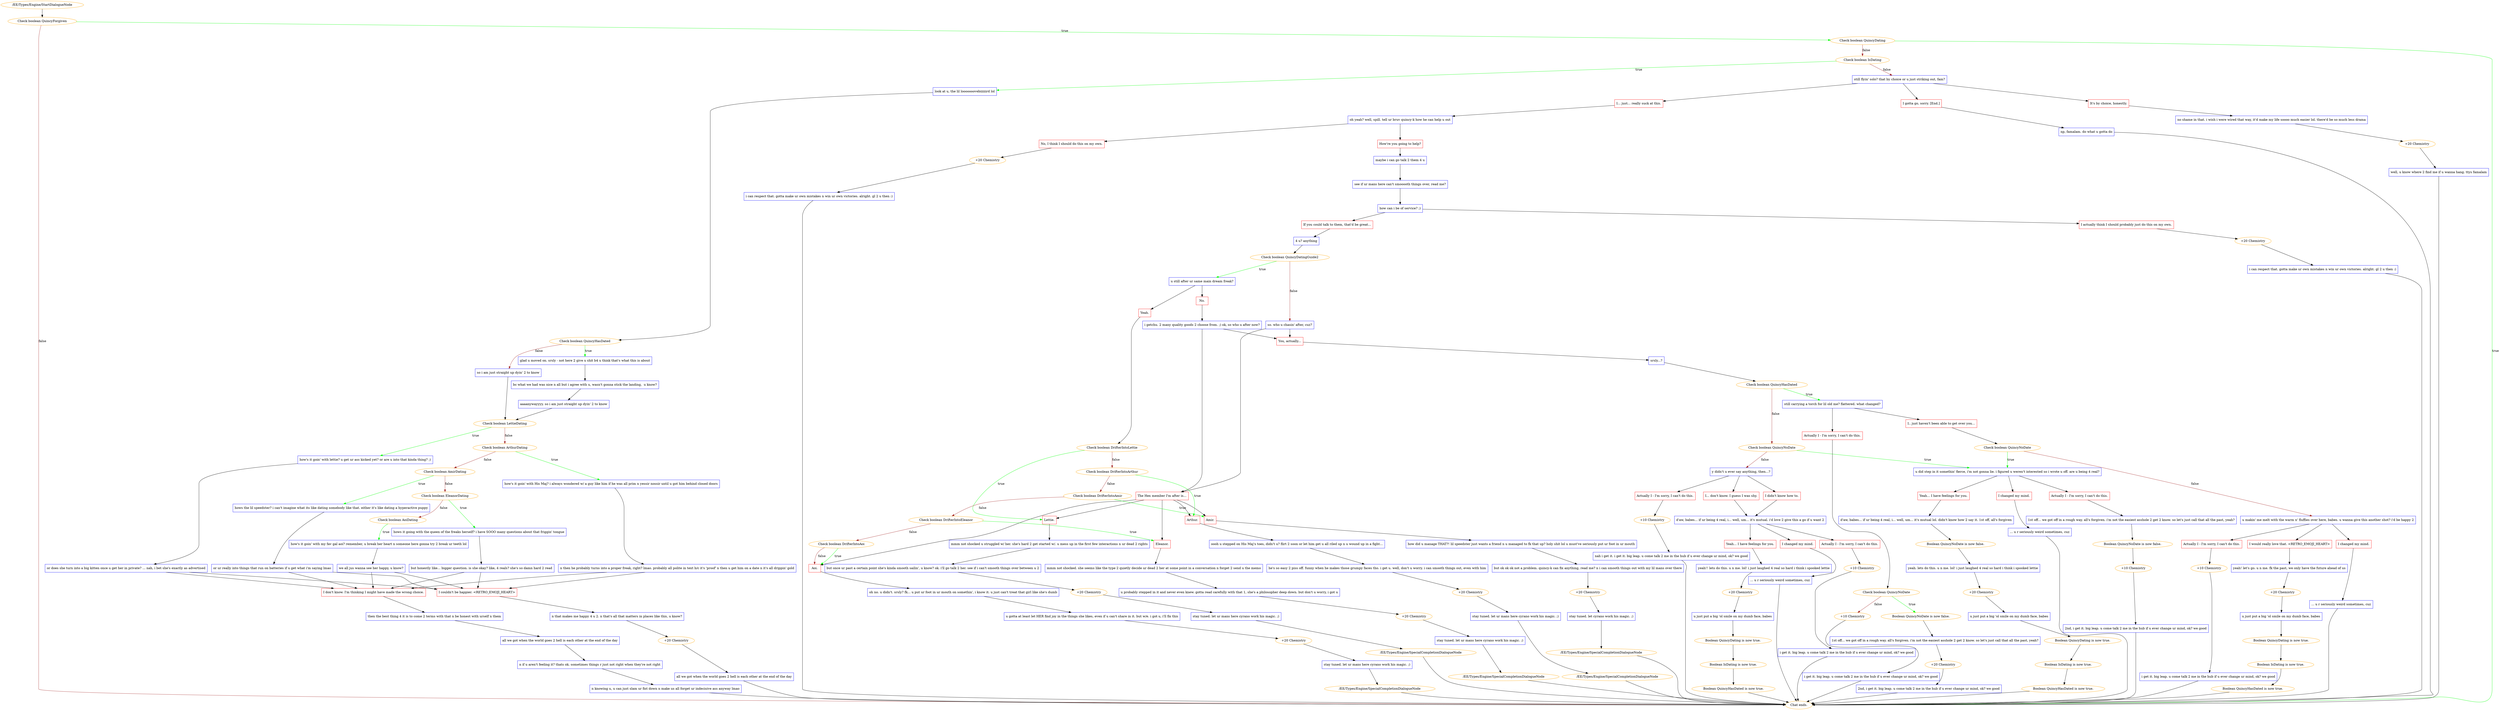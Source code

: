 digraph {
	3188 [label="/EE/Types/Engine/StartDialogueNode",color=orange];
		3188 -> 3189;
	3189 [label="Check boolean QuincyForgiven",color=orange];
		3189 -> 3190 [label=true,color=green];
		3189 -> "Chat ends." [label=false,color=brown];
	3190 [label="Check boolean QuincyDating",color=orange];
		3190 -> "Chat ends." [label=true,color=green];
		3190 -> 3191 [label=false,color=brown];
	"Chat ends." [color=orange];
	"Chat ends." [color=orange];
	3191 [label="Check boolean IsDating",color=orange];
		3191 -> 3194 [label=true,color=green];
		3191 -> 3195 [label=false,color=brown];
	3194 [label="look at u, the lil looooooovebiiiiiird lol",shape=box,color=blue];
		3194 -> 3196;
	3195 [label="still flyin' solo? that by choice or u just striking out, fam?",shape=box,color=blue];
		3195 -> 3228;
		3195 -> 3229;
		3195 -> 3230;
	3196 [label="Check boolean QuincyHasDated",color=orange];
		3196 -> 3197 [label=true,color=green];
		3196 -> 3198 [label=false,color=brown];
	3228 [label="It's by choice, honestly.",shape=box,color=red];
		3228 -> 3231;
	3229 [label="I... just... really suck at this.",shape=box,color=red];
		3229 -> 3235;
	3230 [label="I gotta go, sorry. [End.]",shape=box,color=red];
		3230 -> 3240;
	3197 [label="glad u moved on. srsly - not here 2 give u shit b4 u think that's what this is about",shape=box,color=blue];
		3197 -> 3199;
	3198 [label="so i am just straight up dyin' 2 to know",shape=box,color=blue];
		3198 -> 3201;
	3231 [label="no shame in that. i wish i were wired that way, it'd make my life soooo much easier lol. there'd be so much less drama",shape=box,color=blue];
		3231 -> 3232;
	3235 [label="oh yeah? well, spill. tell ur bruv quincy-k how he can help u out",shape=box,color=blue];
		3235 -> 3237;
		3235 -> 3236;
	3240 [label="np, famalam. do what u gotta do",shape=box,color=blue];
		3240 -> "Chat ends.";
	3199 [label="bc what we had was nice n all but i agree with u, wasn't gonna stick the landing,  u know?",shape=box,color=blue];
		3199 -> 3200;
	3201 [label="Check boolean LettieDating",color=orange];
		3201 -> 3206 [label=true,color=green];
		3201 -> 3202 [label=false,color=brown];
	3232 [label="+20 Chemistry",color=orange];
		3232 -> 3233;
	3237 [label="How're you going to help?",shape=box,color=red];
		3237 -> 3244;
	3236 [label="No, I think I should do this on my own.",shape=box,color=red];
		3236 -> 3238;
	"Chat ends." [color=orange];
	3200 [label="aaaanywayyyy. so i am just straight up dyin' 2 to know",shape=box,color=blue];
		3200 -> 3201;
	3206 [label="how's it goin' with lettie? u get ur ass kicked yet? or are u into that kinda thing? ;)",shape=box,color=blue];
		3206 -> 3207;
	3202 [label="Check boolean ArthurDating",color=orange];
		3202 -> 3208 [label=true,color=green];
		3202 -> 3203 [label=false,color=brown];
	3233 [label="well, u know where 2 find me if u wanna hang. ttys famalam",shape=box,color=blue];
		3233 -> "Chat ends.";
	3244 [label="maybe i can go talk 2 them 4 u",shape=box,color=blue];
		3244 -> 3245;
	3238 [label="+20 Chemistry",color=orange];
		3238 -> 3242;
	3207 [label="or does she turn into a big kitten once u get her in private? ... nah, i bet she's exactly as advertised",shape=box,color=blue];
		3207 -> 3216;
		3207 -> 3217;
	3208 [label="how's it goin' with His Maj? i always wondered w/ a guy like him if he was all prim n yessir nossir until u got him behind closed doors",shape=box,color=blue];
		3208 -> 3209;
	3203 [label="Check boolean AmirDating",color=orange];
		3203 -> 3210 [label=true,color=green];
		3203 -> 3204 [label=false,color=brown];
	"Chat ends." [color=orange];
	3245 [label="see if ur mans here can't smooooth things over, read me?",shape=box,color=blue];
		3245 -> 3246;
	3242 [label="i can respect that. gotta make ur own mistakes n win ur own victories. alright. gl 2 u then :)",shape=box,color=blue];
		3242 -> "Chat ends.";
	3216 [label="I couldn't be happier. <RETRO_EMOJI_HEART>",shape=box,color=red];
		3216 -> 3218;
	3217 [label="I don't know. I'm thinking I might have made the wrong choice.",shape=box,color=red];
		3217 -> 3222;
	3209 [label="n then he probably turns into a proper freak, right? lmao. probably all polite in text b/c it's 'proof' n then u get him on a date n it's all drippin' gold",shape=box,color=blue];
		3209 -> 3216;
		3209 -> 3217;
	3210 [label="hows the lil speedster? i can't imagine what its like dating somebody like that. either it's like dating a hyperactive puppy",shape=box,color=blue];
		3210 -> 3213;
	3204 [label="Check boolean EleanorDating",color=orange];
		3204 -> 3212 [label=true,color=green];
		3204 -> 3205 [label=false,color=brown];
	3246 [label="how can i be of service? ;)",shape=box,color=blue];
		3246 -> 3247;
		3246 -> 3248;
	"Chat ends." [color=orange];
	3218 [label="n that makes me happy 4 u 2. n that's all that matters in places like this, u know?",shape=box,color=blue];
		3218 -> 3220;
	3222 [label="then the best thing 4 it is to come 2 terms with that n be honest with urself n them",shape=box,color=blue];
		3222 -> 3223;
	3213 [label="or ur really into things that run on batteries if u get what i'm saying lmao",shape=box,color=blue];
		3213 -> 3216;
		3213 -> 3217;
	3212 [label="hows it going with the queen of the freaks herself? i have SOOO many questions about that friggin' tongue",shape=box,color=blue];
		3212 -> 3211;
	3205 [label="Check boolean AoiDating",color=orange];
		3205 -> 3214 [label=true,color=green];
	3247 [label="If you could talk to them, that'd be great...",shape=box,color=red];
		3247 -> 3252;
	3248 [label="I actually think I should probably just do this on my own.",shape=box,color=red];
		3248 -> 3250;
	3220 [label="+20 Chemistry",color=orange];
		3220 -> 3219;
	3223 [label="all we got when the world goes 2 hell is each other at the end of the day",shape=box,color=blue];
		3223 -> 3224;
	3211 [label="but honestly like... bigger question. is she okay? like, 4 reals? she's so damn hard 2 read",shape=box,color=blue];
		3211 -> 3216;
		3211 -> 3217;
	3214 [label="how's it goin' with my fav gal aoi? remember, u break her heart n someone here gonna try 2 break ur teeth lol",shape=box,color=blue];
		3214 -> 3215;
	3252 [label="4 u? anything",shape=box,color=blue];
		3252 -> 3253;
	3250 [label="+20 Chemistry",color=orange];
		3250 -> 3249;
	3219 [label="all we got when the world goes 2 hell is each other at the end of the day",shape=box,color=blue];
		3219 -> "Chat ends.";
	3224 [label="n if u aren't feeling it? thats ok. sometimes things r just not right when they're not right",shape=box,color=blue];
		3224 -> 3226;
	3215 [label="we all jus wanna see her happy, u know?",shape=box,color=blue];
		3215 -> 3216;
		3215 -> 3217;
	3253 [label="Check boolean QuincyDatingGuide2",color=orange];
		3253 -> 3254 [label=true,color=green];
		3253 -> 3255 [label=false,color=brown];
	3249 [label="i can respect that. gotta make ur own mistakes n win ur own victories. alright. gl 2 u then :)",shape=box,color=blue];
		3249 -> "Chat ends.";
	"Chat ends." [color=orange];
	3226 [label="n knowing u, u can just slam ur fist down n make us all forget ur indecisive ass anyway lmao",shape=box,color=blue];
		3226 -> "Chat ends.";
	3254 [label="u still after ur same main dream freak?",shape=box,color=blue];
		3254 -> 3256;
		3254 -> 3257;
	3255 [label="so. who u chasin' after, cuz?",shape=box,color=blue];
		3255 -> 2558;
		3255 -> 3262;
	"Chat ends." [color=orange];
	"Chat ends." [color=orange];
	3256 [label="No.",shape=box,color=red];
		3256 -> 3258;
	3257 [label="Yeah.",shape=box,color=red];
		3257 -> 3259;
	2558 [label="The Hex member I'm after is...",shape=box,color=red];
		2558 -> 3265;
		2558 -> 3266;
		2558 -> 3267;
		2558 -> 3268;
		2558 -> 3269;
	3262 [label="You, actually...",shape=box,color=red];
		3262 -> 3296;
	3258 [label="i getchu. 2 many quality goods 2 choose from. ;) ok, so who u after now?",shape=box,color=blue];
		3258 -> 2558;
		3258 -> 3262;
	3259 [label="Check boolean DrifterIntoLettie",color=orange];
		3259 -> 3265 [label=true,color=green];
		3259 -> 3260 [label=false,color=brown];
	3265 [label="Lettie.",shape=box,color=red];
		3265 -> 3270;
	3266 [label="Arthur.",shape=box,color=red];
		3266 -> 3279;
	3267 [label="Amir.",shape=box,color=red];
		3267 -> 3280;
	3268 [label="Eleanor.",shape=box,color=red];
		3268 -> 3285;
	3269 [label="Aoi.",shape=box,color=red];
		3269 -> 3290;
	3296 [label="srsly...?",shape=box,color=blue];
		3296 -> 3297;
	3260 [label="Check boolean DrifterIntoArthur",color=orange];
		3260 -> 3266 [label=true,color=green];
		3260 -> 3261 [label=false,color=brown];
	3270 [label="mmm not shocked u struggled w/ her. she's hard 2 get started w/. u mess up in the first few interactions n ur dead 2 rights",shape=box,color=blue];
		3270 -> 3271;
	3279 [label="oooh u stepped on His Maj's toes, didn't u? flirt 2 soon or let him get u all riled up n u wound up in a fight...",shape=box,color=blue];
		3279 -> 3277;
	3280 [label="how did u manage THAT?! lil speedster just wants a friend n u managed to fk that up? holy shit lol u must've seriously put ur foot in ur mouth",shape=box,color=blue];
		3280 -> 3282;
	3285 [label="mmm not shocked. she seems like the type 2 quietly decide ur dead 2 her at some point in a conversation n forget 2 send u the memo",shape=box,color=blue];
		3285 -> 3288;
	3290 [label="oh no. u didn't. srsly? fk... u put ur foot in ur mouth on somethin', i know it. u just can't treat that girl like she's dumb",shape=box,color=blue];
		3290 -> 3291;
	3297 [label="Check boolean QuincyHasDated",color=orange];
		3297 -> 3298 [label=true,color=green];
		3297 -> 3299 [label=false,color=brown];
	3261 [label="Check boolean DrifterIntoAmir",color=orange];
		3261 -> 3267 [label=true,color=green];
		3261 -> 3263 [label=false,color=brown];
	3271 [label="but once ur past a certain point she's kinda smooth sailin', u know? ok. i'll go talk 2 her. see if i can't smooth things over between u 2",shape=box,color=blue];
		3271 -> 3273;
	3277 [label="he's so easy 2 piss off. funny when he makes those grumpy faces tho. i get u. well, don't u worry. i can smooth things out, even with him",shape=box,color=blue];
		3277 -> 3276;
	3282 [label="but ok ok ok not a problem. quincy-k can fix anything, read me? n i can smooth things out with my lil mans over there",shape=box,color=blue];
		3282 -> 3283;
	3288 [label="u probably stepped in it and never even knew. gotta read carefully with that 1, she's a philosopher deep down. but don't u worry, i got u",shape=box,color=blue];
		3288 -> 3287;
	3291 [label="u gotta at least let HER find joy in the things she likes, even if u can't share in it. but w/e. i got u, i'll fix this",shape=box,color=blue];
		3291 -> 3292;
	3298 [label="still carrying a torch for lil old me? flattered. what changed?",shape=box,color=blue];
		3298 -> 3301;
		3298 -> 3300;
	3299 [label="Check boolean QuincyNoDate",color=orange];
		3299 -> 3313 [label=true,color=green];
		3299 -> 3314 [label=false,color=brown];
	3263 [label="Check boolean DrifterIntoEleanor",color=orange];
		3263 -> 3268 [label=true,color=green];
		3263 -> 3264 [label=false,color=brown];
	3273 [label="+20 Chemistry",color=orange];
		3273 -> 3272;
	3276 [label="+20 Chemistry",color=orange];
		3276 -> 3278;
	3283 [label="+20 Chemistry",color=orange];
		3283 -> 3281;
	3287 [label="+20 Chemistry",color=orange];
		3287 -> 3289;
	3292 [label="+20 Chemistry",color=orange];
		3292 -> 3294;
	3301 [label="I.. just haven't been able to get over you...",shape=box,color=red];
		3301 -> 3311;
	3300 [label="Actually I - I'm sorry, I can't do this.",shape=box,color=red];
		3300 -> 3302;
	3313 [label="u did step in it somethin' fierce, i'm not gonna lie. i figured u weren't interested so i wrote u off. are u being 4 real?",shape=box,color=blue];
		3313 -> 3331;
		3313 -> 3330;
		3313 -> 3332;
	3314 [label="y didn't u ever say anything, then...?",shape=box,color=blue];
		3314 -> 3350;
		3314 -> 3351;
		3314 -> 3349;
	3264 [label="Check boolean DrifterIntoAoi",color=orange];
		3264 -> 3269 [label=true,color=green];
		3264 -> 3269 [label=false,color=brown];
	3272 [label="stay tuned. let ur mans here cyrano work his magic. ;)",shape=box,color=blue];
		3272 -> 3527;
	3278 [label="stay tuned. let ur mans here cyrano work his magic. ;)",shape=box,color=blue];
		3278 -> 3528;
	3281 [label="stay tuned. let cyrano work his magic. ;)",shape=box,color=blue];
		3281 -> 3529;
	3289 [label="stay tuned. let ur mans here cyrano work his magic. ;)",shape=box,color=blue];
		3289 -> 3530;
	3294 [label="stay tuned. let ur mans here cyrano work his magic. ;)",shape=box,color=blue];
		3294 -> 990;
	3311 [label="Check boolean QuincyNoDate",color=orange];
		3311 -> 3313 [label=true,color=green];
		3311 -> 3312 [label=false,color=brown];
	3302 [label="Check boolean QuincyNoDate",color=orange];
		3302 -> 3303 [label=true,color=green];
		3302 -> 3309 [label=false,color=brown];
	3331 [label="Yeah... I have feelings for you.",shape=box,color=red];
		3331 -> 3333;
	3330 [label="Actually I - I'm sorry, I can't do this.",shape=box,color=red];
		3330 -> 3334;
	3332 [label="I changed my mind.",shape=box,color=red];
		3332 -> 3335;
	3350 [label="I... don't know. I guess I was shy.",shape=box,color=red];
		3350 -> 3352;
	3351 [label="I didn't know how to.",shape=box,color=red];
		3351 -> 3352;
	3349 [label="Actually I - I'm sorry, I can't do this.",shape=box,color=red];
		3349 -> 3353;
	3527 [label="/EE/Types/Engine/SpecialCompletionDialogueNode",color=orange];
		3527 -> "Chat ends.";
	3528 [label="/EE/Types/Engine/SpecialCompletionDialogueNode",color=orange];
		3528 -> "Chat ends.";
	3529 [label="/EE/Types/Engine/SpecialCompletionDialogueNode",color=orange];
		3529 -> "Chat ends.";
	3530 [label="/EE/Types/Engine/SpecialCompletionDialogueNode",color=orange];
		3530 -> "Chat ends.";
	990 [label="/EE/Types/Engine/SpecialCompletionDialogueNode",color=orange];
		990 -> "Chat ends.";
	3312 [label="u makin' me melt with the warm n' fluffies over here, babes. u wanna give this another shot? i'd be happy 2",shape=box,color=blue];
		3312 -> 3315;
		3312 -> 3317;
		3312 -> 3316;
	3303 [label="Boolean QuincyNoDate is now false.",color=orange];
		3303 -> 3304;
	3309 [label="+10 Chemistry",color=orange];
		3309 -> 3305;
	3333 [label="d'aw, babes... if ur being 4 real, i... well, um... it's mutual lol. didn't know how 2 say it. 1st off, all's forgiven",shape=box,color=blue];
		3333 -> 3337;
	3334 [label="1st off... we got off in a rough way. all's forgiven. i'm not the easiest asshole 2 get 2 know. so let's just call that all the past, yeah?",shape=box,color=blue];
		3334 -> 3338;
	3335 [label="... u r seriously weird sometimes, cuz",shape=box,color=blue];
		3335 -> "Chat ends.";
	3352 [label="d'aw, babes... if ur being 4 real, i... well, um... it's mutual. i'd love 2 give this a go if u want 2",shape=box,color=blue];
		3352 -> 3356;
		3352 -> 3357;
		3352 -> 3358;
	3353 [label="+10 Chemistry",color=orange];
		3353 -> 3354;
	"Chat ends." [color=orange];
	"Chat ends." [color=orange];
	"Chat ends." [color=orange];
	"Chat ends." [color=orange];
	"Chat ends." [color=orange];
	3315 [label="I would really love that. <RETRO_EMOJI_HEART>",shape=box,color=red];
		3315 -> 3318;
	3317 [label="Actually I - I'm sorry, I can't do this.",shape=box,color=red];
		3317 -> 3319;
	3316 [label="I changed my mind.",shape=box,color=red];
		3316 -> 3321;
	3304 [label="1st off... we got off in a rough way. all's forgiven. i'm not the easiest asshole 2 get 2 know. so let's just call that all the past, yeah?",shape=box,color=blue];
		3304 -> 3306;
	3305 [label="i get it. big leap. u come talk 2 me in the hub if u ever change ur mind, ok? we good",shape=box,color=blue];
		3305 -> "Chat ends.";
	3337 [label="Boolean QuincyNoDate is now false.",color=orange];
		3337 -> 3340;
	3338 [label="Boolean QuincyNoDate is now false.",color=orange];
		3338 -> 3341;
	"Chat ends." [color=orange];
	3356 [label="Yeah... I have feelings for you.",shape=box,color=red];
		3356 -> 3361;
	3357 [label="Actually I - I'm sorry, I can't do this.",shape=box,color=red];
		3357 -> 3368;
	3358 [label="I changed my mind.",shape=box,color=red];
		3358 -> 3359;
	3354 [label="nah i get it. i get it. big leap. u come talk 2 me in the hub if u ever change ur mind, ok? we good",shape=box,color=blue];
		3354 -> "Chat ends.";
	3318 [label="yeah! let's go. u n me. fk the past, we only have the future ahead of us",shape=box,color=blue];
		3318 -> 3320;
	3319 [label="+10 Chemistry",color=orange];
		3319 -> 3323;
	3321 [label="... u r seriously weird sometimes, cuz",shape=box,color=blue];
		3321 -> "Chat ends.";
	3306 [label="+20 Chemistry",color=orange];
		3306 -> 3307;
	"Chat ends." [color=orange];
	3340 [label="yeah. lets do this. u n me. lol! i just laughed 4 real so hard i think i spooked lettie",shape=box,color=blue];
		3340 -> 3343;
	3341 [label="+10 Chemistry",color=orange];
		3341 -> 3339;
	3361 [label="yeah!! lets do this. u n me. lol! i just laughed 4 real so hard i think i spooked lettie",shape=box,color=blue];
		3361 -> 3366;
	3368 [label="+10 Chemistry",color=orange];
		3368 -> 3370;
	3359 [label="... u r seriously weird sometimes, cuz",shape=box,color=blue];
		3359 -> "Chat ends.";
	"Chat ends." [color=orange];
	3320 [label="+20 Chemistry",color=orange];
		3320 -> 3325;
	3323 [label="i get it. big leap. u come talk 2 me in the hub if u ever change ur mind, ok? we good",shape=box,color=blue];
		3323 -> "Chat ends.";
	"Chat ends." [color=orange];
	3307 [label="2nd, i get it. big leap. u come talk 2 me in the hub if u ever change ur mind, ok? we good",shape=box,color=blue];
		3307 -> "Chat ends.";
	3343 [label="+20 Chemistry",color=orange];
		3343 -> 3346;
	3339 [label="2nd, i get it. big leap. u come talk 2 me in the hub if u ever change ur mind, ok? we good",shape=box,color=blue];
		3339 -> "Chat ends.";
	3366 [label="+20 Chemistry",color=orange];
		3366 -> 3364;
	3370 [label="i get it. big leap. u come talk 2 me in the hub if u ever change ur mind, ok? we good",shape=box,color=blue];
		3370 -> "Chat ends.";
	"Chat ends." [color=orange];
	3325 [label="u just put a big 'ol smile on my dumb face, babes",shape=box,color=blue];
		3325 -> 3326;
	"Chat ends." [color=orange];
	"Chat ends." [color=orange];
	3346 [label="u just put a big 'ol smile on my dumb face, babes",shape=box,color=blue];
		3346 -> 3348;
	"Chat ends." [color=orange];
	3364 [label="u just put a big 'ol smile on my dumb face, babes",shape=box,color=blue];
		3364 -> 3362;
	"Chat ends." [color=orange];
	3326 [label="Boolean QuincyDating is now true.",color=orange];
		3326 -> 3327;
	3348 [label="Boolean QuincyDating is now true.",color=orange];
		3348 -> 3345;
	3362 [label="Boolean QuincyDating is now true.",color=orange];
		3362 -> 3365;
	3327 [label="Boolean IsDating is now true.",color=orange];
		3327 -> 3328;
	3345 [label="Boolean IsDating is now true.",color=orange];
		3345 -> 3344;
	3365 [label="Boolean IsDating is now true.",color=orange];
		3365 -> 3360;
	3328 [label="Boolean QuincyHasDated is now true.",color=orange];
		3328 -> "Chat ends.";
	3344 [label="Boolean QuincyHasDated is now true.",color=orange];
		3344 -> "Chat ends.";
	3360 [label="Boolean QuincyHasDated is now true.",color=orange];
		3360 -> "Chat ends.";
	"Chat ends." [color=orange];
	"Chat ends." [color=orange];
	"Chat ends." [color=orange];
}